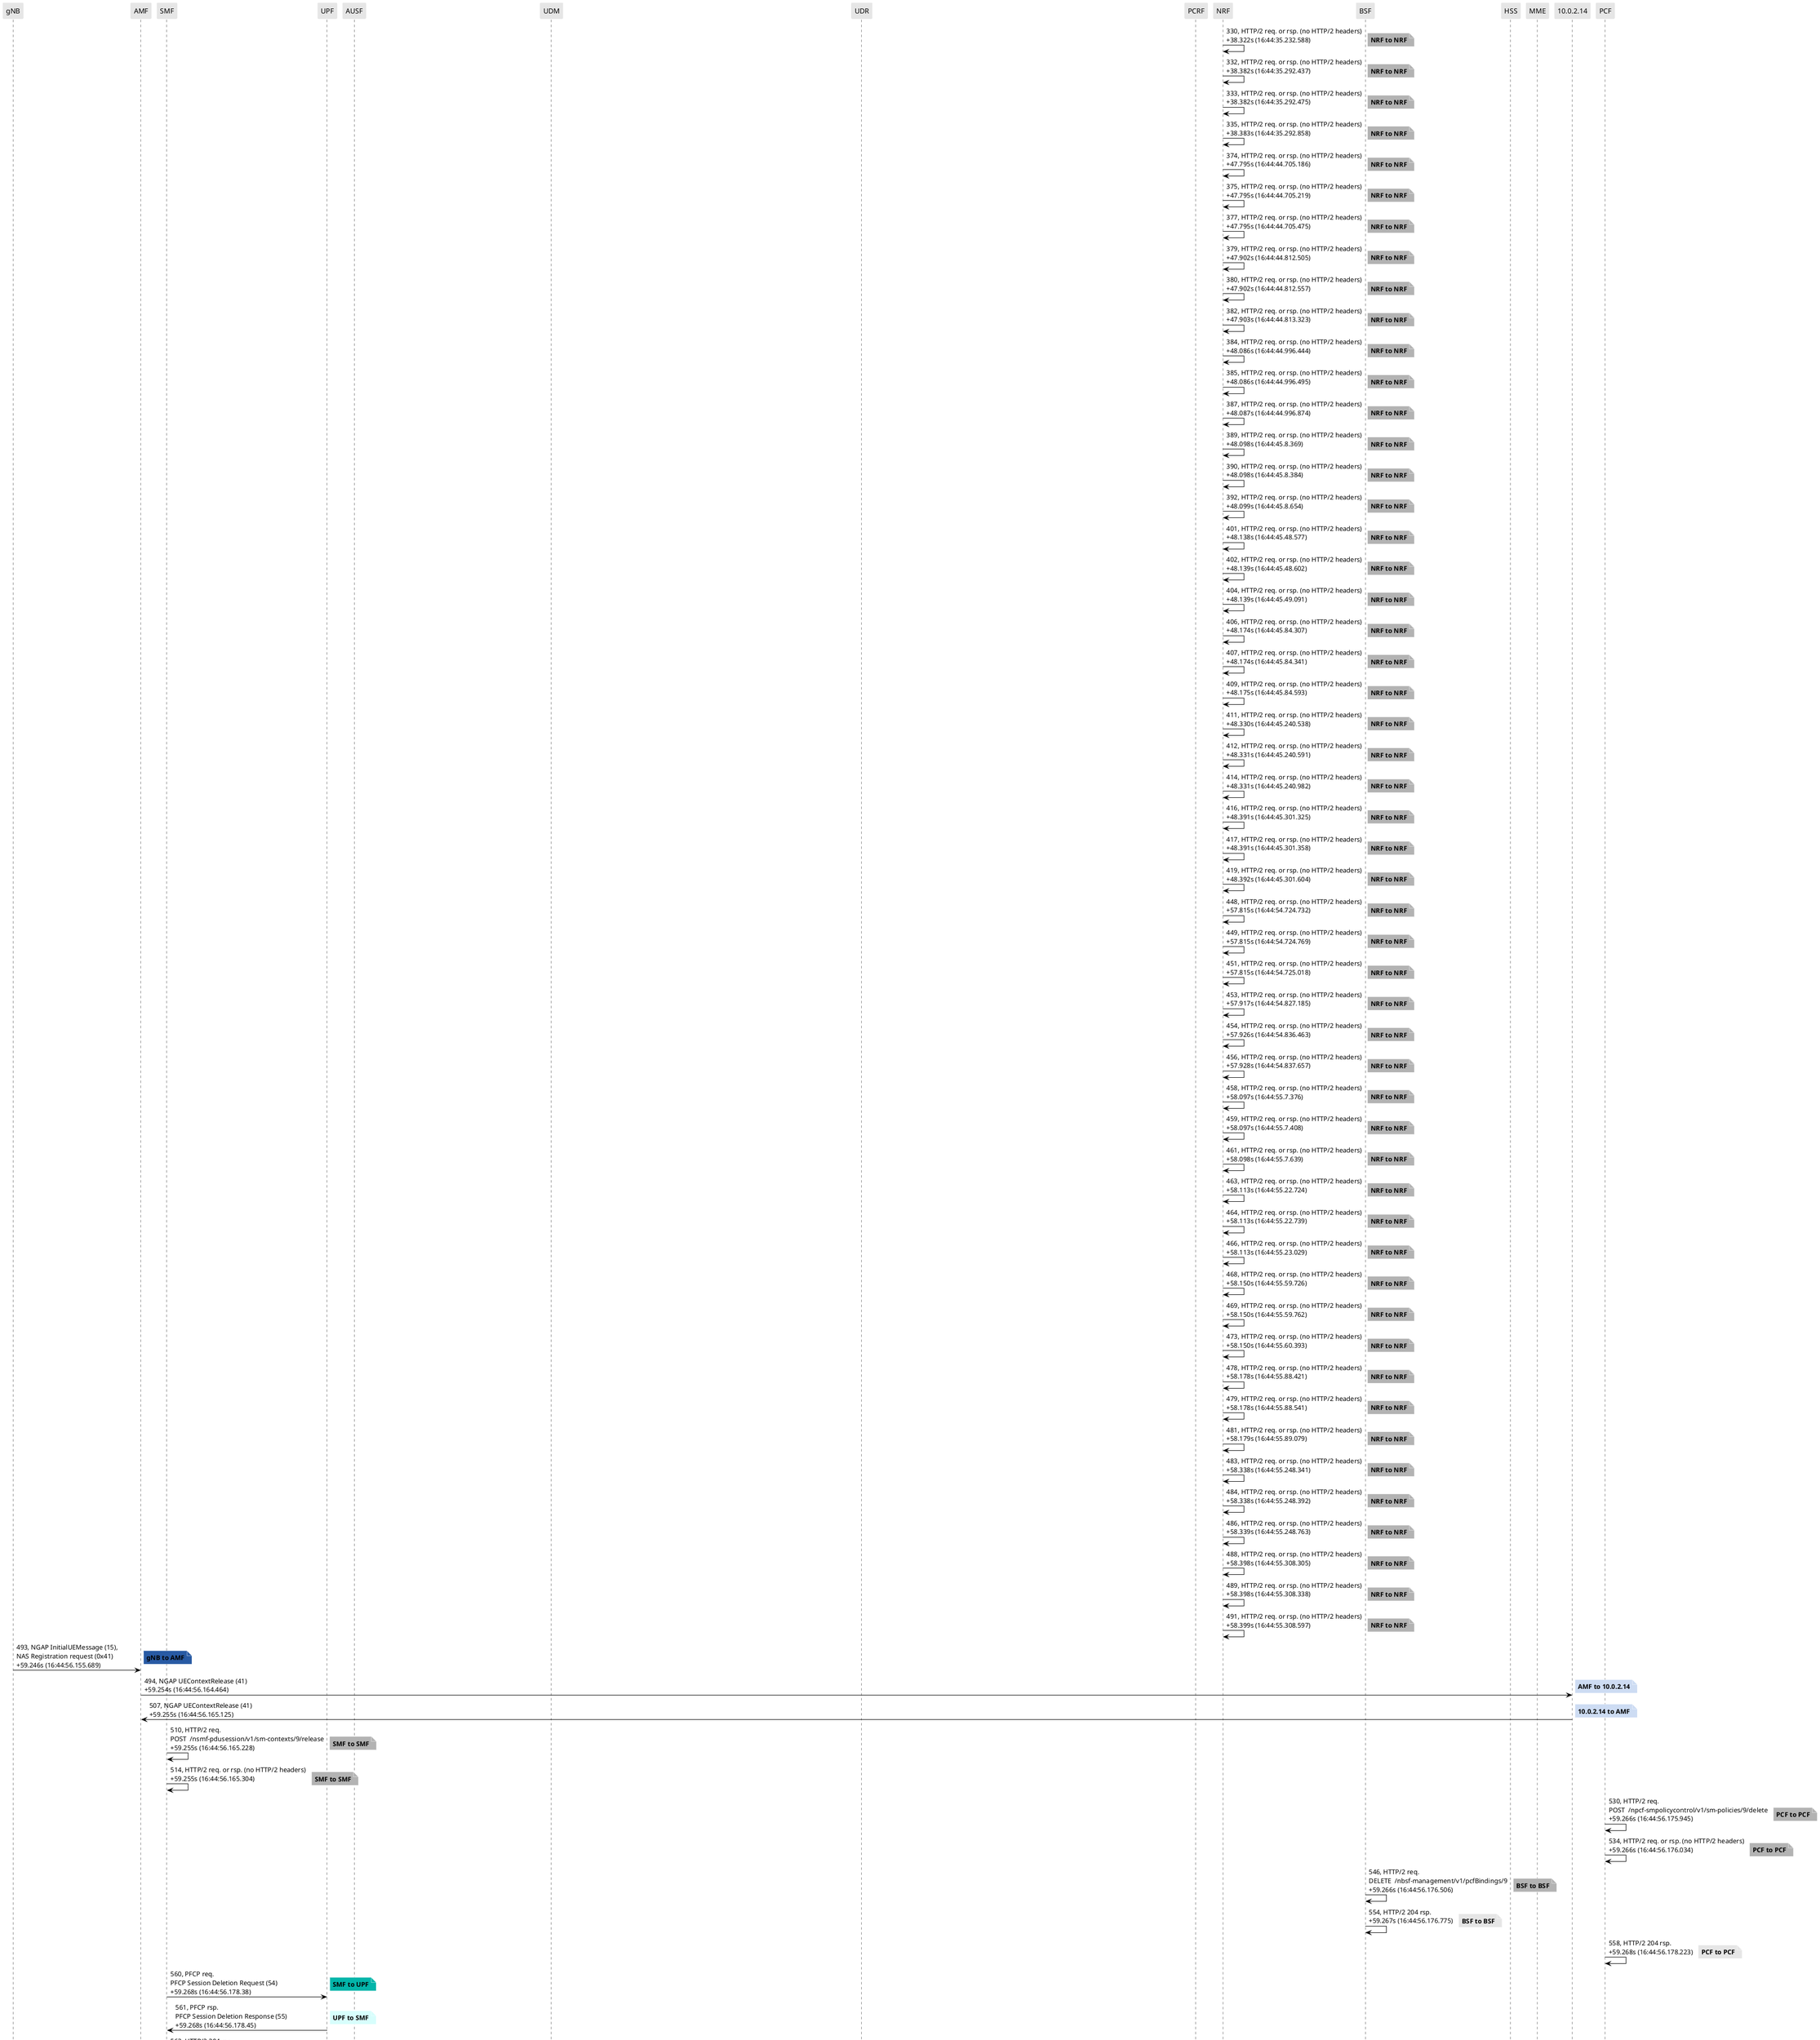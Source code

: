 @startuml
skinparam shadowing false
skinparam NoteBorderColor white
skinparam sequence {
    ArrowColor black
    LifeLineBorderColor black
    LifeLineBackgroundColor black
    ParticipantBorderColor white
    ParticipantBackgroundColor #e6e6e6
}
participant "gNB"
participant "AMF"
participant "SMF"
participant "UPF"
participant "AUSF"
participant "UDM"
participant "UDR"
participant "PCRF"
participant "NRF"
participant "BSF"
participant "HSS"
participant "MME"
participant "10.0.2.14"
participant "PCF"

"NRF" -> "NRF": 330, HTTP/2 req. or rsp. (no HTTP/2 headers)\n+38.322s (16:44:35.232.588)

note right #b3b3b3
**NRF to NRF**
end note

"NRF" -> "NRF": 332, HTTP/2 req. or rsp. (no HTTP/2 headers)\n+38.382s (16:44:35.292.437)

note right #b3b3b3
**NRF to NRF**
end note

"NRF" -> "NRF": 333, HTTP/2 req. or rsp. (no HTTP/2 headers)\n+38.382s (16:44:35.292.475)

note right #b3b3b3
**NRF to NRF**
end note

"NRF" -> "NRF": 335, HTTP/2 req. or rsp. (no HTTP/2 headers)\n+38.383s (16:44:35.292.858)

note right #b3b3b3
**NRF to NRF**
end note

"NRF" -> "NRF": 374, HTTP/2 req. or rsp. (no HTTP/2 headers)\n+47.795s (16:44:44.705.186)

note right #b3b3b3
**NRF to NRF**
end note

"NRF" -> "NRF": 375, HTTP/2 req. or rsp. (no HTTP/2 headers)\n+47.795s (16:44:44.705.219)

note right #b3b3b3
**NRF to NRF**
end note

"NRF" -> "NRF": 377, HTTP/2 req. or rsp. (no HTTP/2 headers)\n+47.795s (16:44:44.705.475)

note right #b3b3b3
**NRF to NRF**
end note

"NRF" -> "NRF": 379, HTTP/2 req. or rsp. (no HTTP/2 headers)\n+47.902s (16:44:44.812.505)

note right #b3b3b3
**NRF to NRF**
end note

"NRF" -> "NRF": 380, HTTP/2 req. or rsp. (no HTTP/2 headers)\n+47.902s (16:44:44.812.557)

note right #b3b3b3
**NRF to NRF**
end note

"NRF" -> "NRF": 382, HTTP/2 req. or rsp. (no HTTP/2 headers)\n+47.903s (16:44:44.813.323)

note right #b3b3b3
**NRF to NRF**
end note

"NRF" -> "NRF": 384, HTTP/2 req. or rsp. (no HTTP/2 headers)\n+48.086s (16:44:44.996.444)

note right #b3b3b3
**NRF to NRF**
end note

"NRF" -> "NRF": 385, HTTP/2 req. or rsp. (no HTTP/2 headers)\n+48.086s (16:44:44.996.495)

note right #b3b3b3
**NRF to NRF**
end note

"NRF" -> "NRF": 387, HTTP/2 req. or rsp. (no HTTP/2 headers)\n+48.087s (16:44:44.996.874)

note right #b3b3b3
**NRF to NRF**
end note

"NRF" -> "NRF": 389, HTTP/2 req. or rsp. (no HTTP/2 headers)\n+48.098s (16:44:45.8.369)

note right #b3b3b3
**NRF to NRF**
end note

"NRF" -> "NRF": 390, HTTP/2 req. or rsp. (no HTTP/2 headers)\n+48.098s (16:44:45.8.384)

note right #b3b3b3
**NRF to NRF**
end note

"NRF" -> "NRF": 392, HTTP/2 req. or rsp. (no HTTP/2 headers)\n+48.099s (16:44:45.8.654)

note right #b3b3b3
**NRF to NRF**
end note

"NRF" -> "NRF": 401, HTTP/2 req. or rsp. (no HTTP/2 headers)\n+48.138s (16:44:45.48.577)

note right #b3b3b3
**NRF to NRF**
end note

"NRF" -> "NRF": 402, HTTP/2 req. or rsp. (no HTTP/2 headers)\n+48.139s (16:44:45.48.602)

note right #b3b3b3
**NRF to NRF**
end note

"NRF" -> "NRF": 404, HTTP/2 req. or rsp. (no HTTP/2 headers)\n+48.139s (16:44:45.49.091)

note right #b3b3b3
**NRF to NRF**
end note

"NRF" -> "NRF": 406, HTTP/2 req. or rsp. (no HTTP/2 headers)\n+48.174s (16:44:45.84.307)

note right #b3b3b3
**NRF to NRF**
end note

"NRF" -> "NRF": 407, HTTP/2 req. or rsp. (no HTTP/2 headers)\n+48.174s (16:44:45.84.341)

note right #b3b3b3
**NRF to NRF**
end note

"NRF" -> "NRF": 409, HTTP/2 req. or rsp. (no HTTP/2 headers)\n+48.175s (16:44:45.84.593)

note right #b3b3b3
**NRF to NRF**
end note

"NRF" -> "NRF": 411, HTTP/2 req. or rsp. (no HTTP/2 headers)\n+48.330s (16:44:45.240.538)

note right #b3b3b3
**NRF to NRF**
end note

"NRF" -> "NRF": 412, HTTP/2 req. or rsp. (no HTTP/2 headers)\n+48.331s (16:44:45.240.591)

note right #b3b3b3
**NRF to NRF**
end note

"NRF" -> "NRF": 414, HTTP/2 req. or rsp. (no HTTP/2 headers)\n+48.331s (16:44:45.240.982)

note right #b3b3b3
**NRF to NRF**
end note

"NRF" -> "NRF": 416, HTTP/2 req. or rsp. (no HTTP/2 headers)\n+48.391s (16:44:45.301.325)

note right #b3b3b3
**NRF to NRF**
end note

"NRF" -> "NRF": 417, HTTP/2 req. or rsp. (no HTTP/2 headers)\n+48.391s (16:44:45.301.358)

note right #b3b3b3
**NRF to NRF**
end note

"NRF" -> "NRF": 419, HTTP/2 req. or rsp. (no HTTP/2 headers)\n+48.392s (16:44:45.301.604)

note right #b3b3b3
**NRF to NRF**
end note

"NRF" -> "NRF": 448, HTTP/2 req. or rsp. (no HTTP/2 headers)\n+57.815s (16:44:54.724.732)

note right #b3b3b3
**NRF to NRF**
end note

"NRF" -> "NRF": 449, HTTP/2 req. or rsp. (no HTTP/2 headers)\n+57.815s (16:44:54.724.769)

note right #b3b3b3
**NRF to NRF**
end note

"NRF" -> "NRF": 451, HTTP/2 req. or rsp. (no HTTP/2 headers)\n+57.815s (16:44:54.725.018)

note right #b3b3b3
**NRF to NRF**
end note

"NRF" -> "NRF": 453, HTTP/2 req. or rsp. (no HTTP/2 headers)\n+57.917s (16:44:54.827.185)

note right #b3b3b3
**NRF to NRF**
end note

"NRF" -> "NRF": 454, HTTP/2 req. or rsp. (no HTTP/2 headers)\n+57.926s (16:44:54.836.463)

note right #b3b3b3
**NRF to NRF**
end note

"NRF" -> "NRF": 456, HTTP/2 req. or rsp. (no HTTP/2 headers)\n+57.928s (16:44:54.837.657)

note right #b3b3b3
**NRF to NRF**
end note

"NRF" -> "NRF": 458, HTTP/2 req. or rsp. (no HTTP/2 headers)\n+58.097s (16:44:55.7.376)

note right #b3b3b3
**NRF to NRF**
end note

"NRF" -> "NRF": 459, HTTP/2 req. or rsp. (no HTTP/2 headers)\n+58.097s (16:44:55.7.408)

note right #b3b3b3
**NRF to NRF**
end note

"NRF" -> "NRF": 461, HTTP/2 req. or rsp. (no HTTP/2 headers)\n+58.098s (16:44:55.7.639)

note right #b3b3b3
**NRF to NRF**
end note

"NRF" -> "NRF": 463, HTTP/2 req. or rsp. (no HTTP/2 headers)\n+58.113s (16:44:55.22.724)

note right #b3b3b3
**NRF to NRF**
end note

"NRF" -> "NRF": 464, HTTP/2 req. or rsp. (no HTTP/2 headers)\n+58.113s (16:44:55.22.739)

note right #b3b3b3
**NRF to NRF**
end note

"NRF" -> "NRF": 466, HTTP/2 req. or rsp. (no HTTP/2 headers)\n+58.113s (16:44:55.23.029)

note right #b3b3b3
**NRF to NRF**
end note

"NRF" -> "NRF": 468, HTTP/2 req. or rsp. (no HTTP/2 headers)\n+58.150s (16:44:55.59.726)

note right #b3b3b3
**NRF to NRF**
end note

"NRF" -> "NRF": 469, HTTP/2 req. or rsp. (no HTTP/2 headers)\n+58.150s (16:44:55.59.762)

note right #b3b3b3
**NRF to NRF**
end note

"NRF" -> "NRF": 473, HTTP/2 req. or rsp. (no HTTP/2 headers)\n+58.150s (16:44:55.60.393)

note right #b3b3b3
**NRF to NRF**
end note

"NRF" -> "NRF": 478, HTTP/2 req. or rsp. (no HTTP/2 headers)\n+58.178s (16:44:55.88.421)

note right #b3b3b3
**NRF to NRF**
end note

"NRF" -> "NRF": 479, HTTP/2 req. or rsp. (no HTTP/2 headers)\n+58.178s (16:44:55.88.541)

note right #b3b3b3
**NRF to NRF**
end note

"NRF" -> "NRF": 481, HTTP/2 req. or rsp. (no HTTP/2 headers)\n+58.179s (16:44:55.89.079)

note right #b3b3b3
**NRF to NRF**
end note

"NRF" -> "NRF": 483, HTTP/2 req. or rsp. (no HTTP/2 headers)\n+58.338s (16:44:55.248.341)

note right #b3b3b3
**NRF to NRF**
end note

"NRF" -> "NRF": 484, HTTP/2 req. or rsp. (no HTTP/2 headers)\n+58.338s (16:44:55.248.392)

note right #b3b3b3
**NRF to NRF**
end note

"NRF" -> "NRF": 486, HTTP/2 req. or rsp. (no HTTP/2 headers)\n+58.339s (16:44:55.248.763)

note right #b3b3b3
**NRF to NRF**
end note

"NRF" -> "NRF": 488, HTTP/2 req. or rsp. (no HTTP/2 headers)\n+58.398s (16:44:55.308.305)

note right #b3b3b3
**NRF to NRF**
end note

"NRF" -> "NRF": 489, HTTP/2 req. or rsp. (no HTTP/2 headers)\n+58.398s (16:44:55.308.338)

note right #b3b3b3
**NRF to NRF**
end note

"NRF" -> "NRF": 491, HTTP/2 req. or rsp. (no HTTP/2 headers)\n+58.399s (16:44:55.308.597)

note right #b3b3b3
**NRF to NRF**
end note

"gNB" -> "AMF": 493, NGAP InitialUEMessage (15),\nNAS Registration request (0x41)\n+59.246s (16:44:56.155.689)

note right #285AA4
**gNB to AMF**
end note

"AMF" -> "10.0.2.14": 494, NGAP UEContextRelease (41)\n+59.254s (16:44:56.164.464)

note right #CDDCF3
**AMF to 10.0.2.14**
end note

"10.0.2.14" -> "AMF": 507, NGAP UEContextRelease (41)\n+59.255s (16:44:56.165.125)

note right #CDDCF3
**10.0.2.14 to AMF**
end note

"SMF" -> "SMF": 510, HTTP/2 req.\nPOST  /nsmf-pdusession/v1/sm-contexts/9/release\n+59.255s (16:44:56.165.228)

note right #b3b3b3
**SMF to SMF**
end note

"SMF" -> "SMF": 514, HTTP/2 req. or rsp. (no HTTP/2 headers)\n+59.255s (16:44:56.165.304)

note right #b3b3b3
**SMF to SMF**
end note

"PCF" -> "PCF": 530, HTTP/2 req.\nPOST  /npcf-smpolicycontrol/v1/sm-policies/9/delete\n+59.266s (16:44:56.175.945)

note right #b3b3b3
**PCF to PCF**
end note

"PCF" -> "PCF": 534, HTTP/2 req. or rsp. (no HTTP/2 headers)\n+59.266s (16:44:56.176.034)

note right #b3b3b3
**PCF to PCF**
end note

"BSF" -> "BSF": 546, HTTP/2 req.\nDELETE  /nbsf-management/v1/pcfBindings/9\n+59.266s (16:44:56.176.506)

note right #b3b3b3
**BSF to BSF**
end note

"BSF" -> "BSF": 554, HTTP/2 204 rsp.\n+59.267s (16:44:56.176.775)

note right #e6e6e6
**BSF to BSF**
end note

"PCF" -> "PCF": 558, HTTP/2 204 rsp.\n+59.268s (16:44:56.178.223)

note right #e6e6e6
**PCF to PCF**
end note

"SMF" -> "UPF": 560, PFCP req.\nPFCP Session Deletion Request (54)\n+59.268s (16:44:56.178.38)

note right #03B5AA
**SMF to UPF**
end note

"UPF" -> "SMF": 561, PFCP rsp.\nPFCP Session Deletion Response (55)\n+59.268s (16:44:56.178.45)

note right #D7FEFC
**UPF to SMF**
end note

"SMF" -> "SMF": 563, HTTP/2 204 rsp.\n+59.270s (16:44:56.179.599)

note right #e6e6e6
**SMF to SMF**
end note

"AUSF" -> "AUSF": 579, HTTP/2 req.\nPOST  /nausf-auth/v1/ue-authentications\n+59.272s (16:44:56.182.142)

note right #b3b3b3
**AUSF to AUSF**
end note

"AUSF" -> "AUSF": 583, HTTP/2 req. or rsp. (no HTTP/2 headers)\n+59.272s (16:44:56.182.213)

note right #b3b3b3
**AUSF to AUSF**
end note

"UDM" -> "UDM": 595, HTTP/2 req.\nPOST  /nudm-ueau/v1/suci-0-901-70-0000-0-0-0000000001/security-information/generate-auth-data\n+59.273s (16:44:56.183.347)

note right #b3b3b3
**UDM to UDM**
end note

"UDM" -> "UDM": 597, HTTP/2 req. or rsp. (no HTTP/2 headers)\n+59.273s (16:44:56.183.386)

note right #b3b3b3
**UDM to UDM**
end note

"UDR" -> "UDR": 613, HTTP/2 req.\nGET  /nudr-dr/v1/subscription-data/imsi-901700000000001/authentication-data/authentication-subscription\n+59.274s (16:44:56.184.114)

note right #b3b3b3
**UDR to UDR**
end note

"UDR" -> "UDR": 627, HTTP/2 200 rsp.\n+59.276s (16:44:56.186.36)

note right #e6e6e6
**UDR to UDR**
end note

"UDR" -> "UDR": 628, HTTP/2 req. or rsp. (no HTTP/2 headers)\n+59.276s (16:44:56.186.383)

note right #b3b3b3
**UDR to UDR**
end note

"UDM" -> "UDM": 631, HTTP/2 200 rsp.\n+59.277s (16:44:56.186.819)

note right #e6e6e6
**UDM to UDM**
end note

"UDM" -> "UDM": 632, HTTP/2 req. or rsp. (no HTTP/2 headers)\n+59.277s (16:44:56.186.841)

note right #b3b3b3
**UDM to UDM**
end note

"AUSF" -> "AUSF": 635, HTTP/2 201 rsp.\n+59.278s (16:44:56.188.034)

note right #e6e6e6
**AUSF to AUSF**
end note

"AUSF" -> "AUSF": 636, HTTP/2 req. or rsp. (no HTTP/2 headers)\n+59.278s (16:44:56.188.215)

note right #b3b3b3
**AUSF to AUSF**
end note

"AMF" -> "gNB": 638, NGAP DownlinkNASTransport (4),\nNAS Authentication request (0x56)\n+59.278s (16:44:56.188.496)

note right #285AA4
**AMF to gNB**
end note

"gNB" -> "AMF": 639, NGAP UplinkNASTransport (46),\nNAS Authentication response (0x57)\n+59.280s (16:44:56.189.967)

note right #CDDCF3
**gNB to AMF**
end note

"AUSF" -> "AUSF": 640, HTTP/2 req.\nPUT  /nausf-auth/v1/ue-authentications/1/5g-aka-confirmation\n+59.284s (16:44:56.193.845)

note right #b3b3b3
**AUSF to AUSF**
end note

"AUSF" -> "AUSF": 641, HTTP/2 req. or rsp. (no HTTP/2 headers)\n+59.284s (16:44:56.193.876)

note right #b3b3b3
**AUSF to AUSF**
end note

"UDM" -> "UDM": 643, HTTP/2 req.\nPOST  /nudm-ueau/v1/imsi-901700000000001/auth-events\n+59.284s (16:44:56.194.048)

note right #b3b3b3
**UDM to UDM**
end note

"UDM" -> "UDM": 644, HTTP/2 req. or rsp. (no HTTP/2 headers)\n+59.284s (16:44:56.194.068)

note right #b3b3b3
**UDM to UDM**
end note

"UDR" -> "UDR": 646, HTTP/2 req.\nPUT  /nudr-dr/v1/subscription-data/imsi-901700000000001/authentication-data/authentication-status\n+59.284s (16:44:56.194.223)

note right #b3b3b3
**UDR to UDR**
end note

"UDR" -> "UDR": 647, HTTP/2 req. or rsp. (no HTTP/2 headers)\n+59.284s (16:44:56.194.243)

note right #b3b3b3
**UDR to UDR**
end note

"UDR" -> "UDR": 655, HTTP/2 204 rsp.\n+59.286s (16:44:56.196.409)

note right #e6e6e6
**UDR to UDR**
end note

"UDM" -> "UDM": 656, HTTP/2 201 rsp.\n+59.286s (16:44:56.196.579)

note right #e6e6e6
**UDM to UDM**
end note

"UDM" -> "UDM": 657, HTTP/2 req. or rsp. (no HTTP/2 headers)\n+59.287s (16:44:56.196.614)

note right #b3b3b3
**UDM to UDM**
end note

"AUSF" -> "AUSF": 659, HTTP/2 200 rsp.\n+59.287s (16:44:56.196.885)

note right #e6e6e6
**AUSF to AUSF**
end note

"AUSF" -> "AUSF": 660, HTTP/2 req. or rsp. (no HTTP/2 headers)\n+59.287s (16:44:56.196.908)

note right #b3b3b3
**AUSF to AUSF**
end note

"AMF" -> "gNB": 662, NGAP DownlinkNASTransport (4),\nNAS Security mode command (0x5d)\n+59.287s (16:44:56.197.119)

note right #CDDCF3
**AMF to gNB**
end note

"gNB" -> "AMF": 663, NGAP UplinkNASTransport (46),\nNAS Security mode complete (0x5e),\nNAS Registration request (0x41)\n+59.288s (16:44:56.198.381)

note right #285AA4
**gNB to AMF**
end note

"UDM" -> "UDM": 674, HTTP/2 req.\nPUT  /nudm-uecm/v1/imsi-901700000000001/registrations/amf-3gpp-access\n+59.289s (16:44:56.198.928)

note right #b3b3b3
**UDM to UDM**
end note

"UDM" -> "UDM": 676, HTTP/2 req. or rsp. (no HTTP/2 headers)\n+59.289s (16:44:56.198.943)

note right #b3b3b3
**UDM to UDM**
end note

"UDR" -> "UDR": 682, HTTP/2 req.\nPUT  /nudr-dr/v1/subscription-data/imsi-901700000000001/context-data/amf-3gpp-access\n+59.289s (16:44:56.199.26)

note right #b3b3b3
**UDR to UDR**
end note

"UDR" -> "UDR": 683, HTTP/2 req. or rsp. (no HTTP/2 headers)\n+59.289s (16:44:56.199.281)

note right #b3b3b3
**UDR to UDR**
end note

"UDR" -> "UDR": 685, HTTP/2 204 rsp.\n+59.289s (16:44:56.199.41)

note right #e6e6e6
**UDR to UDR**
end note

"UDM" -> "UDM": 688, HTTP/2 201 rsp.\n+59.289s (16:44:56.199.547)

note right #e6e6e6
**UDM to UDM**
end note

"UDM" -> "UDM": 690, HTTP/2 req. or rsp. (no HTTP/2 headers)\n+59.289s (16:44:56.199.582)

note right #b3b3b3
**UDM to UDM**
end note

"UDM" -> "UDM": 693, HTTP/2 req.\nGET  /nudm-sdm/v2/imsi-901700000000001/am-data\n+59.290s (16:44:56.199.807)

note right #b3b3b3
**UDM to UDM**
end note

"UDR" -> "UDR": 695, HTTP/2 req.\nGET  /nudr-dr/v1/subscription-data/imsi-901700000000001/90170/provisioned-data/am-data\n+59.290s (16:44:56.199.919)

note right #b3b3b3
**UDR to UDR**
end note

@enduml

